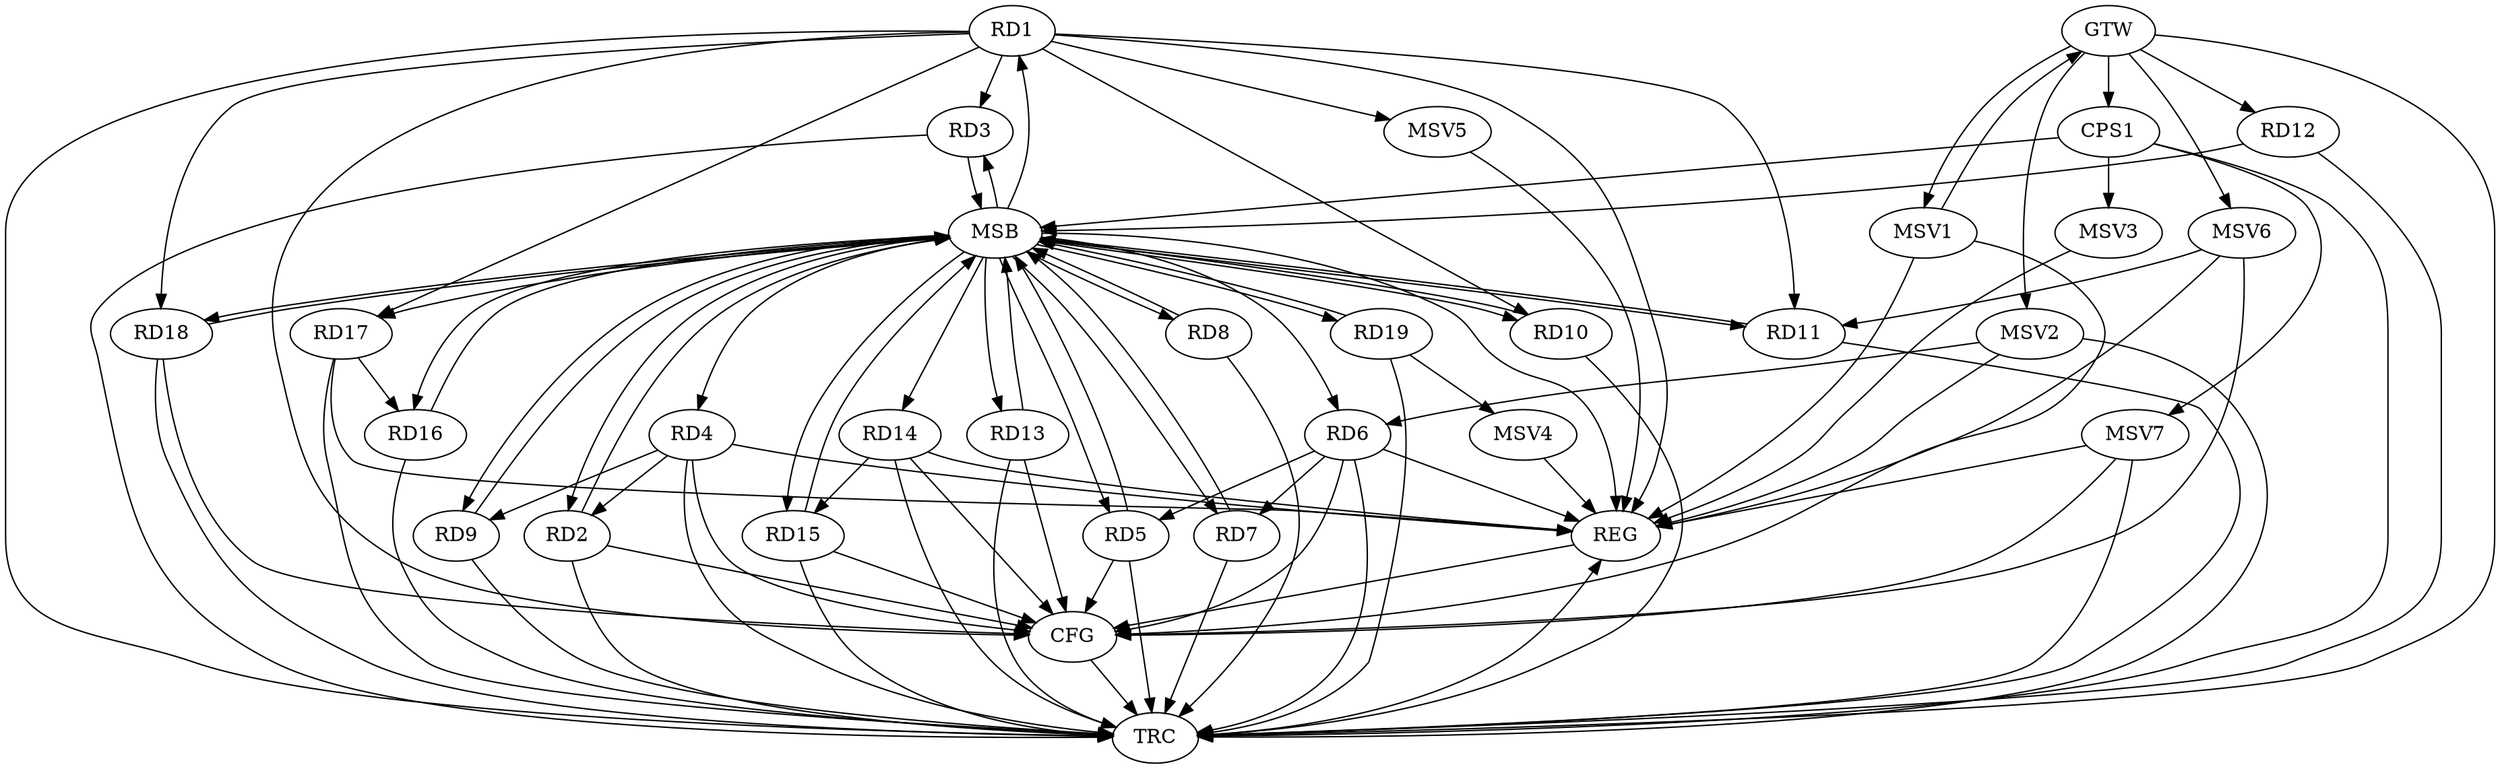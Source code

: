 strict digraph G {
  RD1 [ label="RD1" ];
  RD2 [ label="RD2" ];
  RD3 [ label="RD3" ];
  RD4 [ label="RD4" ];
  RD5 [ label="RD5" ];
  RD6 [ label="RD6" ];
  RD7 [ label="RD7" ];
  RD8 [ label="RD8" ];
  RD9 [ label="RD9" ];
  RD10 [ label="RD10" ];
  RD11 [ label="RD11" ];
  RD12 [ label="RD12" ];
  RD13 [ label="RD13" ];
  RD14 [ label="RD14" ];
  RD15 [ label="RD15" ];
  RD16 [ label="RD16" ];
  RD17 [ label="RD17" ];
  RD18 [ label="RD18" ];
  RD19 [ label="RD19" ];
  CPS1 [ label="CPS1" ];
  GTW [ label="GTW" ];
  REG [ label="REG" ];
  MSB [ label="MSB" ];
  CFG [ label="CFG" ];
  TRC [ label="TRC" ];
  MSV1 [ label="MSV1" ];
  MSV2 [ label="MSV2" ];
  MSV3 [ label="MSV3" ];
  MSV4 [ label="MSV4" ];
  MSV5 [ label="MSV5" ];
  MSV6 [ label="MSV6" ];
  MSV7 [ label="MSV7" ];
  RD1 -> RD10;
  RD1 -> RD11;
  RD4 -> RD2;
  RD4 -> RD9;
  RD6 -> RD5;
  RD6 -> RD7;
  RD14 -> RD15;
  RD17 -> RD16;
  GTW -> RD12;
  GTW -> CPS1;
  RD1 -> REG;
  RD4 -> REG;
  RD6 -> REG;
  RD14 -> REG;
  RD17 -> REG;
  RD2 -> MSB;
  MSB -> RD10;
  MSB -> RD14;
  MSB -> REG;
  RD3 -> MSB;
  MSB -> RD5;
  MSB -> RD8;
  MSB -> RD15;
  RD5 -> MSB;
  MSB -> RD2;
  MSB -> RD6;
  MSB -> RD16;
  RD7 -> MSB;
  MSB -> RD3;
  RD8 -> MSB;
  MSB -> RD19;
  RD9 -> MSB;
  RD10 -> MSB;
  MSB -> RD9;
  RD11 -> MSB;
  MSB -> RD7;
  RD12 -> MSB;
  MSB -> RD1;
  RD13 -> MSB;
  RD15 -> MSB;
  MSB -> RD11;
  RD16 -> MSB;
  MSB -> RD13;
  MSB -> RD18;
  RD18 -> MSB;
  MSB -> RD4;
  RD19 -> MSB;
  MSB -> RD17;
  CPS1 -> MSB;
  RD4 -> CFG;
  RD13 -> CFG;
  RD6 -> CFG;
  RD14 -> CFG;
  RD1 -> CFG;
  RD5 -> CFG;
  RD18 -> CFG;
  RD2 -> CFG;
  RD15 -> CFG;
  REG -> CFG;
  RD1 -> TRC;
  RD2 -> TRC;
  RD3 -> TRC;
  RD4 -> TRC;
  RD5 -> TRC;
  RD6 -> TRC;
  RD7 -> TRC;
  RD8 -> TRC;
  RD9 -> TRC;
  RD10 -> TRC;
  RD11 -> TRC;
  RD12 -> TRC;
  RD13 -> TRC;
  RD14 -> TRC;
  RD15 -> TRC;
  RD16 -> TRC;
  RD17 -> TRC;
  RD18 -> TRC;
  RD19 -> TRC;
  CPS1 -> TRC;
  GTW -> TRC;
  CFG -> TRC;
  TRC -> REG;
  RD1 -> RD17;
  RD1 -> RD3;
  RD1 -> RD18;
  MSV1 -> GTW;
  GTW -> MSV1;
  MSV1 -> REG;
  MSV1 -> CFG;
  MSV2 -> RD6;
  GTW -> MSV2;
  MSV2 -> REG;
  MSV2 -> TRC;
  CPS1 -> MSV3;
  MSV3 -> REG;
  RD19 -> MSV4;
  MSV4 -> REG;
  RD1 -> MSV5;
  MSV5 -> REG;
  MSV6 -> RD11;
  GTW -> MSV6;
  MSV6 -> REG;
  MSV6 -> CFG;
  CPS1 -> MSV7;
  MSV7 -> REG;
  MSV7 -> TRC;
  MSV7 -> CFG;
}
